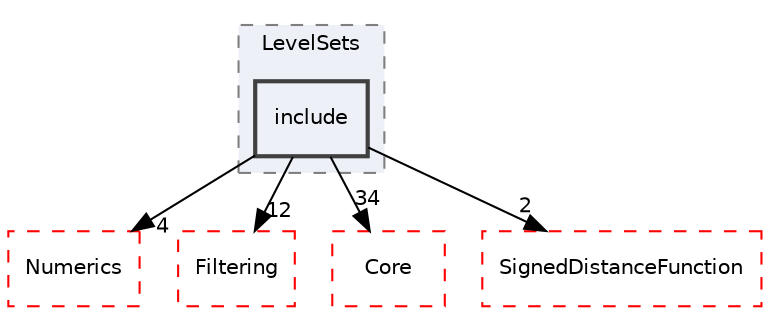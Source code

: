 digraph "include"
{
 // LATEX_PDF_SIZE
  edge [fontname="Helvetica",fontsize="10",labelfontname="Helvetica",labelfontsize="10"];
  node [fontname="Helvetica",fontsize="10",shape=record];
  compound=true
  subgraph clusterdir_9dbaee6cc47e62ce8c88a34491c45fd6 {
    graph [ bgcolor="#edf0f7", pencolor="grey50", style="filled,dashed,", label="LevelSets", fontname="Helvetica", fontsize="10", URL="dir_9dbaee6cc47e62ce8c88a34491c45fd6.html"]
  dir_ee63c48894f401753c2ac63191d33bb3 [shape=box, label="include", style="filled,bold,", fillcolor="#edf0f7", color="grey25", URL="dir_ee63c48894f401753c2ac63191d33bb3.html"];
  }
  dir_57605c80b6a7e87d0adba2f2655cc3cb [shape=box, label="Numerics", style="dashed,", fillcolor="#edf0f7", color="red", URL="dir_57605c80b6a7e87d0adba2f2655cc3cb.html"];
  dir_6724b11ef9ad676a0a0c31463bff1d93 [shape=box, label="Filtering", style="dashed,", fillcolor="#edf0f7", color="red", URL="dir_6724b11ef9ad676a0a0c31463bff1d93.html"];
  dir_cac7f9cecb9aa42a0bd05452dddd8a21 [shape=box, label="Core", style="dashed,", fillcolor="#edf0f7", color="red", URL="dir_cac7f9cecb9aa42a0bd05452dddd8a21.html"];
  dir_db85a1cf755ded535c0488df221c3c80 [shape=box, label="SignedDistanceFunction", style="dashed,", fillcolor="#edf0f7", color="red", URL="dir_db85a1cf755ded535c0488df221c3c80.html"];
  dir_ee63c48894f401753c2ac63191d33bb3->dir_57605c80b6a7e87d0adba2f2655cc3cb [headlabel="4", labeldistance=1.5 headhref="dir_000167_000210.html"];
  dir_ee63c48894f401753c2ac63191d33bb3->dir_6724b11ef9ad676a0a0c31463bff1d93 [headlabel="12", labeldistance=1.5 headhref="dir_000167_000030.html"];
  dir_ee63c48894f401753c2ac63191d33bb3->dir_cac7f9cecb9aa42a0bd05452dddd8a21 [headlabel="34", labeldistance=1.5 headhref="dir_000167_000014.html"];
  dir_ee63c48894f401753c2ac63191d33bb3->dir_db85a1cf755ded535c0488df221c3c80 [headlabel="2", labeldistance=1.5 headhref="dir_000167_000225.html"];
}
